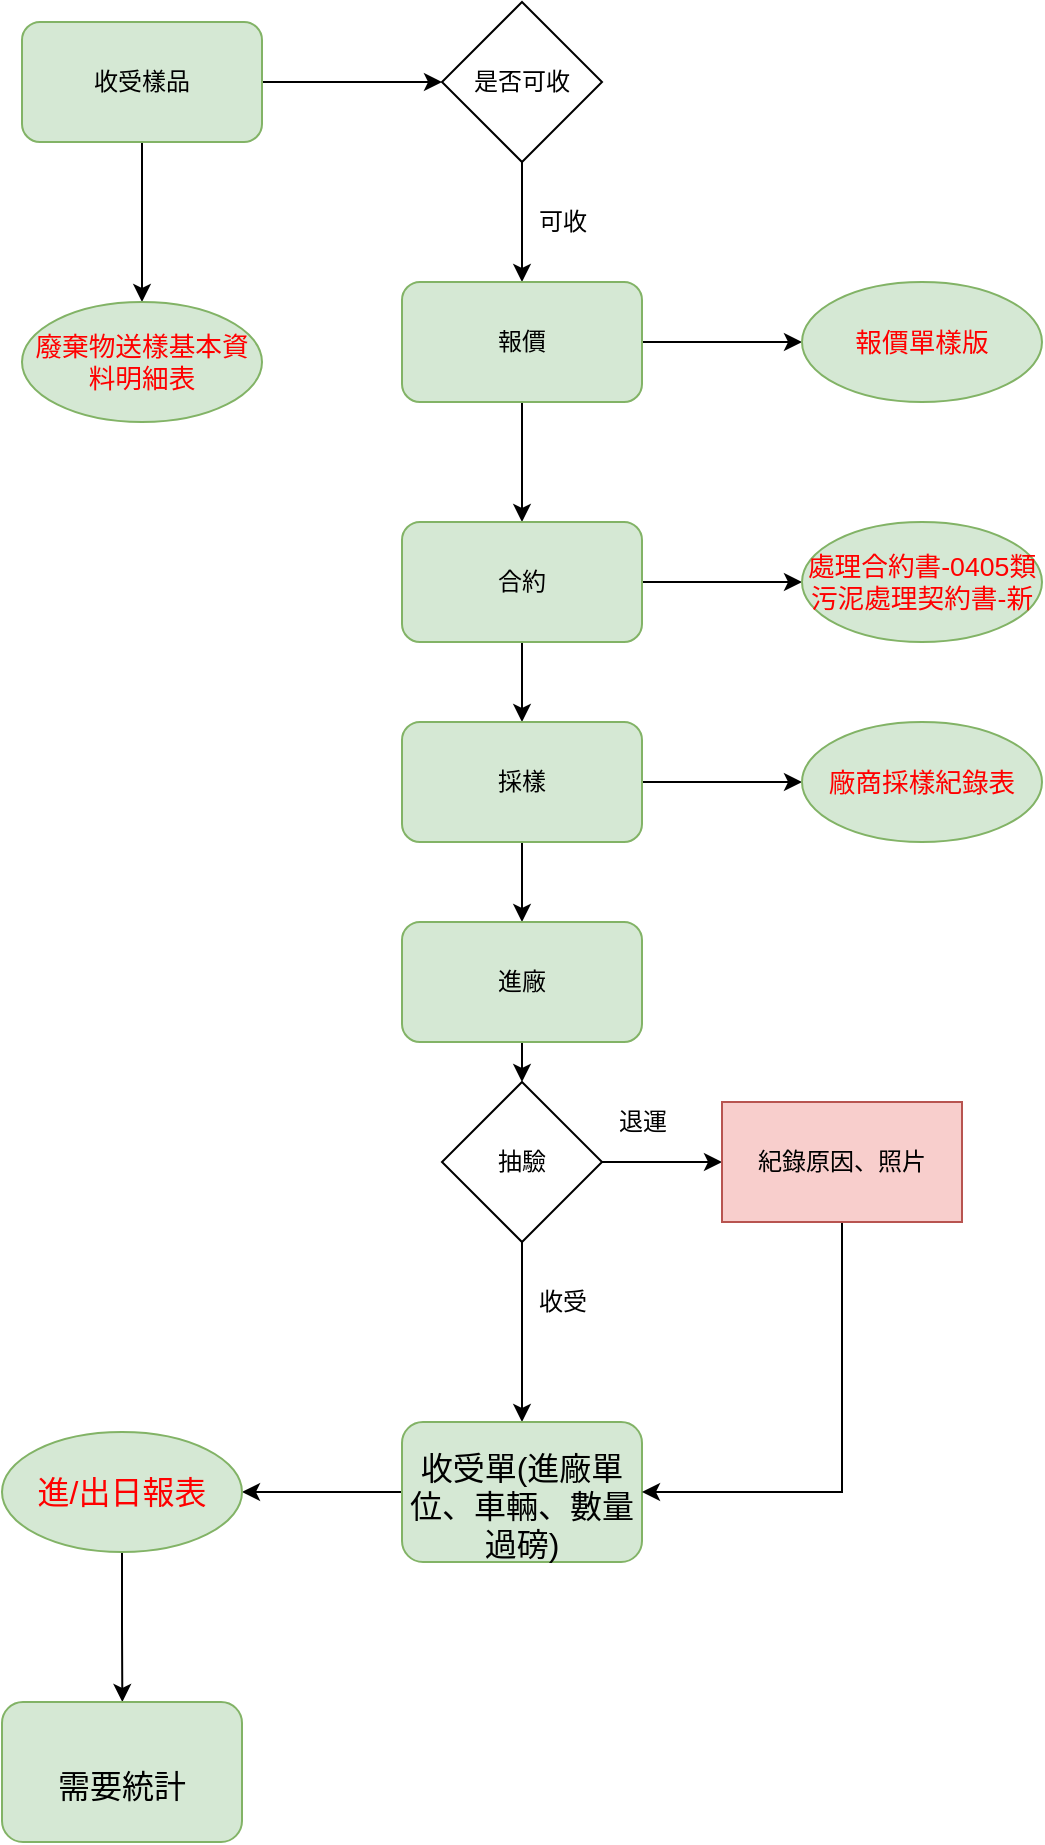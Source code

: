 <mxfile version="15.3.1" type="github"><diagram id="RRRBjYUtUt7THY9Fith_" name="Page-1"><mxGraphModel dx="1221" dy="644" grid="1" gridSize="10" guides="1" tooltips="1" connect="1" arrows="1" fold="1" page="1" pageScale="1" pageWidth="827" pageHeight="1169" math="0" shadow="0"><root><mxCell id="0"/><mxCell id="1" parent="0"/><mxCell id="ED8NSjRp-4XRVH1Fhz6z-5" style="edgeStyle=orthogonalEdgeStyle;rounded=0;orthogonalLoop=1;jettySize=auto;html=1;exitX=1;exitY=0.5;exitDx=0;exitDy=0;entryX=0;entryY=0.5;entryDx=0;entryDy=0;" edge="1" parent="1" source="0INjFfS_wdpD9QcaZPOE-1" target="ED8NSjRp-4XRVH1Fhz6z-2"><mxGeometry relative="1" as="geometry"/></mxCell><mxCell id="ED8NSjRp-4XRVH1Fhz6z-26" value="" style="edgeStyle=orthogonalEdgeStyle;rounded=0;orthogonalLoop=1;jettySize=auto;html=1;" edge="1" parent="1" source="0INjFfS_wdpD9QcaZPOE-1" target="ED8NSjRp-4XRVH1Fhz6z-25"><mxGeometry relative="1" as="geometry"/></mxCell><mxCell id="0INjFfS_wdpD9QcaZPOE-1" value="收受樣品" style="rounded=1;whiteSpace=wrap;html=1;fillColor=#d5e8d4;strokeColor=#82b366;" parent="1" vertex="1"><mxGeometry x="90" y="80" width="120" height="60" as="geometry"/></mxCell><mxCell id="ED8NSjRp-4XRVH1Fhz6z-7" style="edgeStyle=orthogonalEdgeStyle;rounded=0;orthogonalLoop=1;jettySize=auto;html=1;exitX=0.5;exitY=1;exitDx=0;exitDy=0;" edge="1" parent="1" source="ED8NSjRp-4XRVH1Fhz6z-2"><mxGeometry relative="1" as="geometry"><mxPoint x="340" y="210" as="targetPoint"/></mxGeometry></mxCell><mxCell id="ED8NSjRp-4XRVH1Fhz6z-2" value="是否可收" style="rhombus;whiteSpace=wrap;html=1;" vertex="1" parent="1"><mxGeometry x="300" y="70" width="80" height="80" as="geometry"/></mxCell><mxCell id="ED8NSjRp-4XRVH1Fhz6z-14" style="edgeStyle=orthogonalEdgeStyle;rounded=0;orthogonalLoop=1;jettySize=auto;html=1;exitX=0.5;exitY=1;exitDx=0;exitDy=0;" edge="1" parent="1" source="ED8NSjRp-4XRVH1Fhz6z-8"><mxGeometry relative="1" as="geometry"><mxPoint x="340" y="330" as="targetPoint"/></mxGeometry></mxCell><mxCell id="ED8NSjRp-4XRVH1Fhz6z-22" value="" style="edgeStyle=orthogonalEdgeStyle;rounded=0;orthogonalLoop=1;jettySize=auto;html=1;" edge="1" parent="1" source="ED8NSjRp-4XRVH1Fhz6z-8" target="ED8NSjRp-4XRVH1Fhz6z-21"><mxGeometry relative="1" as="geometry"/></mxCell><mxCell id="ED8NSjRp-4XRVH1Fhz6z-8" value="報價" style="rounded=1;whiteSpace=wrap;html=1;fillColor=#d5e8d4;strokeColor=#82b366;" vertex="1" parent="1"><mxGeometry x="280" y="210" width="120" height="60" as="geometry"/></mxCell><mxCell id="ED8NSjRp-4XRVH1Fhz6z-10" value="可收" style="text;html=1;resizable=0;autosize=1;align=center;verticalAlign=middle;points=[];fillColor=none;strokeColor=none;rounded=0;" vertex="1" parent="1"><mxGeometry x="340" y="170" width="40" height="20" as="geometry"/></mxCell><mxCell id="ED8NSjRp-4XRVH1Fhz6z-19" style="edgeStyle=orthogonalEdgeStyle;rounded=0;orthogonalLoop=1;jettySize=auto;html=1;exitX=0.5;exitY=1;exitDx=0;exitDy=0;entryX=0.5;entryY=0;entryDx=0;entryDy=0;" edge="1" parent="1" source="ED8NSjRp-4XRVH1Fhz6z-15" target="ED8NSjRp-4XRVH1Fhz6z-16"><mxGeometry relative="1" as="geometry"/></mxCell><mxCell id="ED8NSjRp-4XRVH1Fhz6z-28" value="" style="edgeStyle=orthogonalEdgeStyle;rounded=0;orthogonalLoop=1;jettySize=auto;html=1;" edge="1" parent="1" source="ED8NSjRp-4XRVH1Fhz6z-15" target="ED8NSjRp-4XRVH1Fhz6z-27"><mxGeometry relative="1" as="geometry"/></mxCell><mxCell id="ED8NSjRp-4XRVH1Fhz6z-15" value="合約" style="rounded=1;whiteSpace=wrap;html=1;fillColor=#d5e8d4;strokeColor=#82b366;" vertex="1" parent="1"><mxGeometry x="280" y="330" width="120" height="60" as="geometry"/></mxCell><mxCell id="ED8NSjRp-4XRVH1Fhz6z-20" style="edgeStyle=orthogonalEdgeStyle;rounded=0;orthogonalLoop=1;jettySize=auto;html=1;exitX=0.5;exitY=1;exitDx=0;exitDy=0;entryX=0.5;entryY=0;entryDx=0;entryDy=0;" edge="1" parent="1" source="ED8NSjRp-4XRVH1Fhz6z-16" target="ED8NSjRp-4XRVH1Fhz6z-17"><mxGeometry relative="1" as="geometry"/></mxCell><mxCell id="ED8NSjRp-4XRVH1Fhz6z-30" value="" style="edgeStyle=orthogonalEdgeStyle;rounded=0;orthogonalLoop=1;jettySize=auto;html=1;" edge="1" parent="1" source="ED8NSjRp-4XRVH1Fhz6z-16" target="ED8NSjRp-4XRVH1Fhz6z-29"><mxGeometry relative="1" as="geometry"/></mxCell><mxCell id="ED8NSjRp-4XRVH1Fhz6z-16" value="採樣" style="rounded=1;whiteSpace=wrap;html=1;fillColor=#d5e8d4;strokeColor=#82b366;" vertex="1" parent="1"><mxGeometry x="280" y="430" width="120" height="60" as="geometry"/></mxCell><mxCell id="ED8NSjRp-4XRVH1Fhz6z-35" style="edgeStyle=orthogonalEdgeStyle;rounded=0;orthogonalLoop=1;jettySize=auto;html=1;exitX=0.5;exitY=1;exitDx=0;exitDy=0;entryX=0.5;entryY=0;entryDx=0;entryDy=0;" edge="1" parent="1" source="ED8NSjRp-4XRVH1Fhz6z-17" target="ED8NSjRp-4XRVH1Fhz6z-32"><mxGeometry relative="1" as="geometry"/></mxCell><mxCell id="ED8NSjRp-4XRVH1Fhz6z-17" value="進廠" style="rounded=1;whiteSpace=wrap;html=1;fillColor=#d5e8d4;strokeColor=#82b366;" vertex="1" parent="1"><mxGeometry x="280" y="530" width="120" height="60" as="geometry"/></mxCell><mxCell id="ED8NSjRp-4XRVH1Fhz6z-21" value="&lt;span id=&quot;docs-internal-guid-3c325443-7fff-4396-1e1c-36b3d071c719&quot;&gt;&lt;span style=&quot;font-size: 10pt ; font-family: &amp;#34;calibri&amp;#34; , sans-serif ; color: rgb(255 , 0 , 0) ; background-color: transparent ; vertical-align: baseline&quot;&gt;報價單樣版&lt;/span&gt;&lt;/span&gt;" style="ellipse;whiteSpace=wrap;html=1;rounded=1;strokeColor=#82b366;fillColor=#d5e8d4;" vertex="1" parent="1"><mxGeometry x="480" y="210" width="120" height="60" as="geometry"/></mxCell><mxCell id="ED8NSjRp-4XRVH1Fhz6z-25" value="&lt;span id=&quot;docs-internal-guid-5a9c255a-7fff-c7f9-c69e-282e78ab1abc&quot;&gt;&lt;span style=&quot;font-size: 10pt ; font-family: &amp;#34;calibri&amp;#34; , sans-serif ; color: rgb(255 , 0 , 0) ; background-color: transparent ; vertical-align: baseline&quot;&gt;廢棄物送樣基本資料明細表&lt;/span&gt;&lt;/span&gt;" style="ellipse;whiteSpace=wrap;html=1;rounded=1;strokeColor=#82b366;fillColor=#d5e8d4;" vertex="1" parent="1"><mxGeometry x="90" y="220" width="120" height="60" as="geometry"/></mxCell><mxCell id="ED8NSjRp-4XRVH1Fhz6z-27" value="&lt;span id=&quot;docs-internal-guid-08a22d56-7fff-1200-5237-a01a58ca83a8&quot;&gt;&lt;span style=&quot;font-size: 10pt ; font-family: &amp;#34;calibri&amp;#34; , sans-serif ; color: rgb(255 , 0 , 0) ; background-color: transparent ; vertical-align: baseline&quot;&gt;處理合約書-0405類&lt;br&gt;&lt;span id=&quot;docs-internal-guid-a33c86d4-7fff-79a3-7812-1e2bcc618a32&quot;&gt;&lt;span style=&quot;font-size: 10pt ; font-family: &amp;#34;calibri&amp;#34; , sans-serif ; background-color: transparent ; vertical-align: baseline&quot;&gt;污泥處理契約書-新&lt;/span&gt;&lt;/span&gt;&lt;br&gt;&lt;/span&gt;&lt;/span&gt;" style="ellipse;whiteSpace=wrap;html=1;rounded=1;strokeColor=#82b366;fillColor=#d5e8d4;" vertex="1" parent="1"><mxGeometry x="480" y="330" width="120" height="60" as="geometry"/></mxCell><mxCell id="ED8NSjRp-4XRVH1Fhz6z-29" value="&lt;span id=&quot;docs-internal-guid-733b373f-7fff-c454-45cb-bb658b93d869&quot;&gt;&lt;span style=&quot;font-size: 10pt ; font-family: &amp;#34;calibri&amp;#34; , sans-serif ; color: rgb(255 , 0 , 0) ; background-color: transparent ; vertical-align: baseline&quot;&gt;廠商採樣紀錄表&lt;/span&gt;&lt;/span&gt;" style="ellipse;whiteSpace=wrap;html=1;rounded=1;strokeColor=#82b366;fillColor=#d5e8d4;" vertex="1" parent="1"><mxGeometry x="480" y="430" width="120" height="60" as="geometry"/></mxCell><mxCell id="ED8NSjRp-4XRVH1Fhz6z-37" value="" style="edgeStyle=orthogonalEdgeStyle;rounded=0;orthogonalLoop=1;jettySize=auto;html=1;" edge="1" parent="1" source="ED8NSjRp-4XRVH1Fhz6z-32"><mxGeometry relative="1" as="geometry"><mxPoint x="340" y="780.0" as="targetPoint"/></mxGeometry></mxCell><mxCell id="ED8NSjRp-4XRVH1Fhz6z-40" value="" style="edgeStyle=orthogonalEdgeStyle;rounded=0;orthogonalLoop=1;jettySize=auto;html=1;" edge="1" parent="1" source="ED8NSjRp-4XRVH1Fhz6z-32" target="ED8NSjRp-4XRVH1Fhz6z-39"><mxGeometry relative="1" as="geometry"/></mxCell><mxCell id="ED8NSjRp-4XRVH1Fhz6z-32" value="抽驗" style="rhombus;whiteSpace=wrap;html=1;" vertex="1" parent="1"><mxGeometry x="300" y="610" width="80" height="80" as="geometry"/></mxCell><mxCell id="ED8NSjRp-4XRVH1Fhz6z-46" value="" style="edgeStyle=orthogonalEdgeStyle;rounded=0;orthogonalLoop=1;jettySize=auto;html=1;" edge="1" parent="1" source="ED8NSjRp-4XRVH1Fhz6z-38" target="ED8NSjRp-4XRVH1Fhz6z-45"><mxGeometry relative="1" as="geometry"/></mxCell><mxCell id="ED8NSjRp-4XRVH1Fhz6z-38" value="&lt;br&gt;&lt;span id=&quot;docs-internal-guid-b56daf50-7fff-62fe-19db-50fa9c3eb3a9&quot;&gt;&lt;span style=&quot;font-size: 12pt ; font-family: &amp;#34;calibri&amp;#34; , sans-serif ; background-color: transparent ; vertical-align: baseline&quot;&gt;收受單(進廠單位、車輛、數量過磅)&lt;/span&gt;&lt;/span&gt;" style="rounded=1;whiteSpace=wrap;html=1;fillColor=#d5e8d4;strokeColor=#82b366;" vertex="1" parent="1"><mxGeometry x="280" y="780" width="120" height="70" as="geometry"/></mxCell><mxCell id="ED8NSjRp-4XRVH1Fhz6z-44" style="edgeStyle=orthogonalEdgeStyle;rounded=0;orthogonalLoop=1;jettySize=auto;html=1;exitX=0.5;exitY=1;exitDx=0;exitDy=0;entryX=1;entryY=0.5;entryDx=0;entryDy=0;" edge="1" parent="1" source="ED8NSjRp-4XRVH1Fhz6z-39" target="ED8NSjRp-4XRVH1Fhz6z-38"><mxGeometry relative="1" as="geometry"/></mxCell><mxCell id="ED8NSjRp-4XRVH1Fhz6z-39" value="紀錄原因、照片" style="whiteSpace=wrap;html=1;fillColor=#f8cecc;strokeColor=#b85450;" vertex="1" parent="1"><mxGeometry x="440" y="620" width="120" height="60" as="geometry"/></mxCell><mxCell id="ED8NSjRp-4XRVH1Fhz6z-41" value="收受" style="text;html=1;resizable=0;autosize=1;align=center;verticalAlign=middle;points=[];fillColor=none;strokeColor=none;rounded=0;" vertex="1" parent="1"><mxGeometry x="340" y="710" width="40" height="20" as="geometry"/></mxCell><mxCell id="ED8NSjRp-4XRVH1Fhz6z-42" value="退運" style="text;html=1;resizable=0;autosize=1;align=center;verticalAlign=middle;points=[];fillColor=none;strokeColor=none;rounded=0;" vertex="1" parent="1"><mxGeometry x="380" y="620" width="40" height="20" as="geometry"/></mxCell><mxCell id="ED8NSjRp-4XRVH1Fhz6z-48" style="edgeStyle=orthogonalEdgeStyle;rounded=0;orthogonalLoop=1;jettySize=auto;html=1;exitX=0.5;exitY=1;exitDx=0;exitDy=0;" edge="1" parent="1" source="ED8NSjRp-4XRVH1Fhz6z-45"><mxGeometry relative="1" as="geometry"><mxPoint x="140.176" y="920.0" as="targetPoint"/></mxGeometry></mxCell><mxCell id="ED8NSjRp-4XRVH1Fhz6z-45" value="&lt;span id=&quot;docs-internal-guid-164d56ca-7fff-fa50-26a4-2b887293b36b&quot;&gt;&lt;span style=&quot;font-size: 12pt ; font-family: &amp;#34;calibri&amp;#34; , sans-serif ; color: rgb(255 , 0 , 0) ; background-color: transparent ; vertical-align: baseline&quot;&gt;進/出日報表&lt;/span&gt;&lt;/span&gt;" style="ellipse;whiteSpace=wrap;html=1;rounded=1;strokeColor=#82b366;fillColor=#d5e8d4;" vertex="1" parent="1"><mxGeometry x="80" y="785" width="120" height="60" as="geometry"/></mxCell><mxCell id="ED8NSjRp-4XRVH1Fhz6z-49" value="&lt;br&gt;&lt;span id=&quot;docs-internal-guid-b56daf50-7fff-62fe-19db-50fa9c3eb3a9&quot;&gt;&lt;span style=&quot;font-size: 12pt ; font-family: &amp;#34;calibri&amp;#34; , sans-serif ; background-color: transparent ; vertical-align: baseline&quot;&gt;需要統計&lt;/span&gt;&lt;/span&gt;" style="rounded=1;whiteSpace=wrap;html=1;fillColor=#d5e8d4;strokeColor=#82b366;" vertex="1" parent="1"><mxGeometry x="80" y="920" width="120" height="70" as="geometry"/></mxCell></root></mxGraphModel></diagram></mxfile>